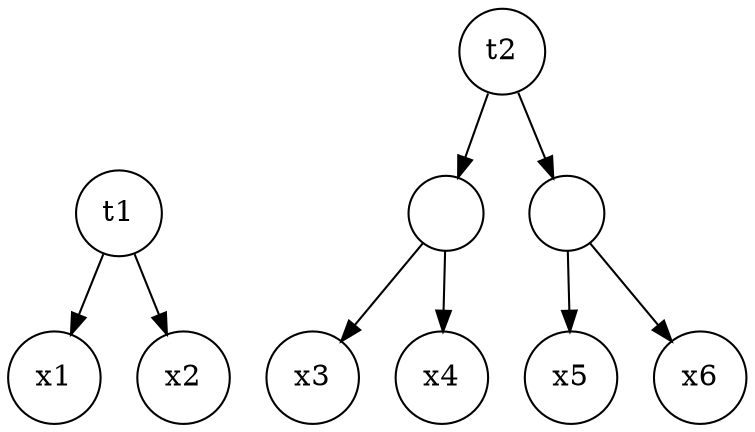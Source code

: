 digraph G{
	margin="0"
	node[shape=circle]
	tt1[label="t1"];
	tt1x1[label="x1"];
	tt1x2[label="x2"];
	{rank=same tt1x1->tt1x2[style=invis]}
	tt1->tt1x1;
	tt1->tt1x2;
	tt2[label="t2"];
	tt2dot1[label=""];
	tt2dot1x3[label="x3"];
	tt2dot1x4[label="x4"];
	{rank=same tt2dot1x3->tt2dot1x4[style=invis]}
	tt2dot1->tt2dot1x3;
	tt2dot1->tt2dot1x4;
	tt2dot2[label=""];
	tt2dot2x5[label="x5"];
	tt2dot2x6[label="x6"];
	{rank=same tt2dot2x5->tt2dot2x6[style=invis]}
	tt2dot2->tt2dot2x5;
	tt2dot2->tt2dot2x6;
	{rank=same tt2dot1->tt2dot2[style=invis]}
	tt2->tt2dot1;
	tt2->tt2dot2;
	{rank=same tt1x1 tt2dot1x3}
}